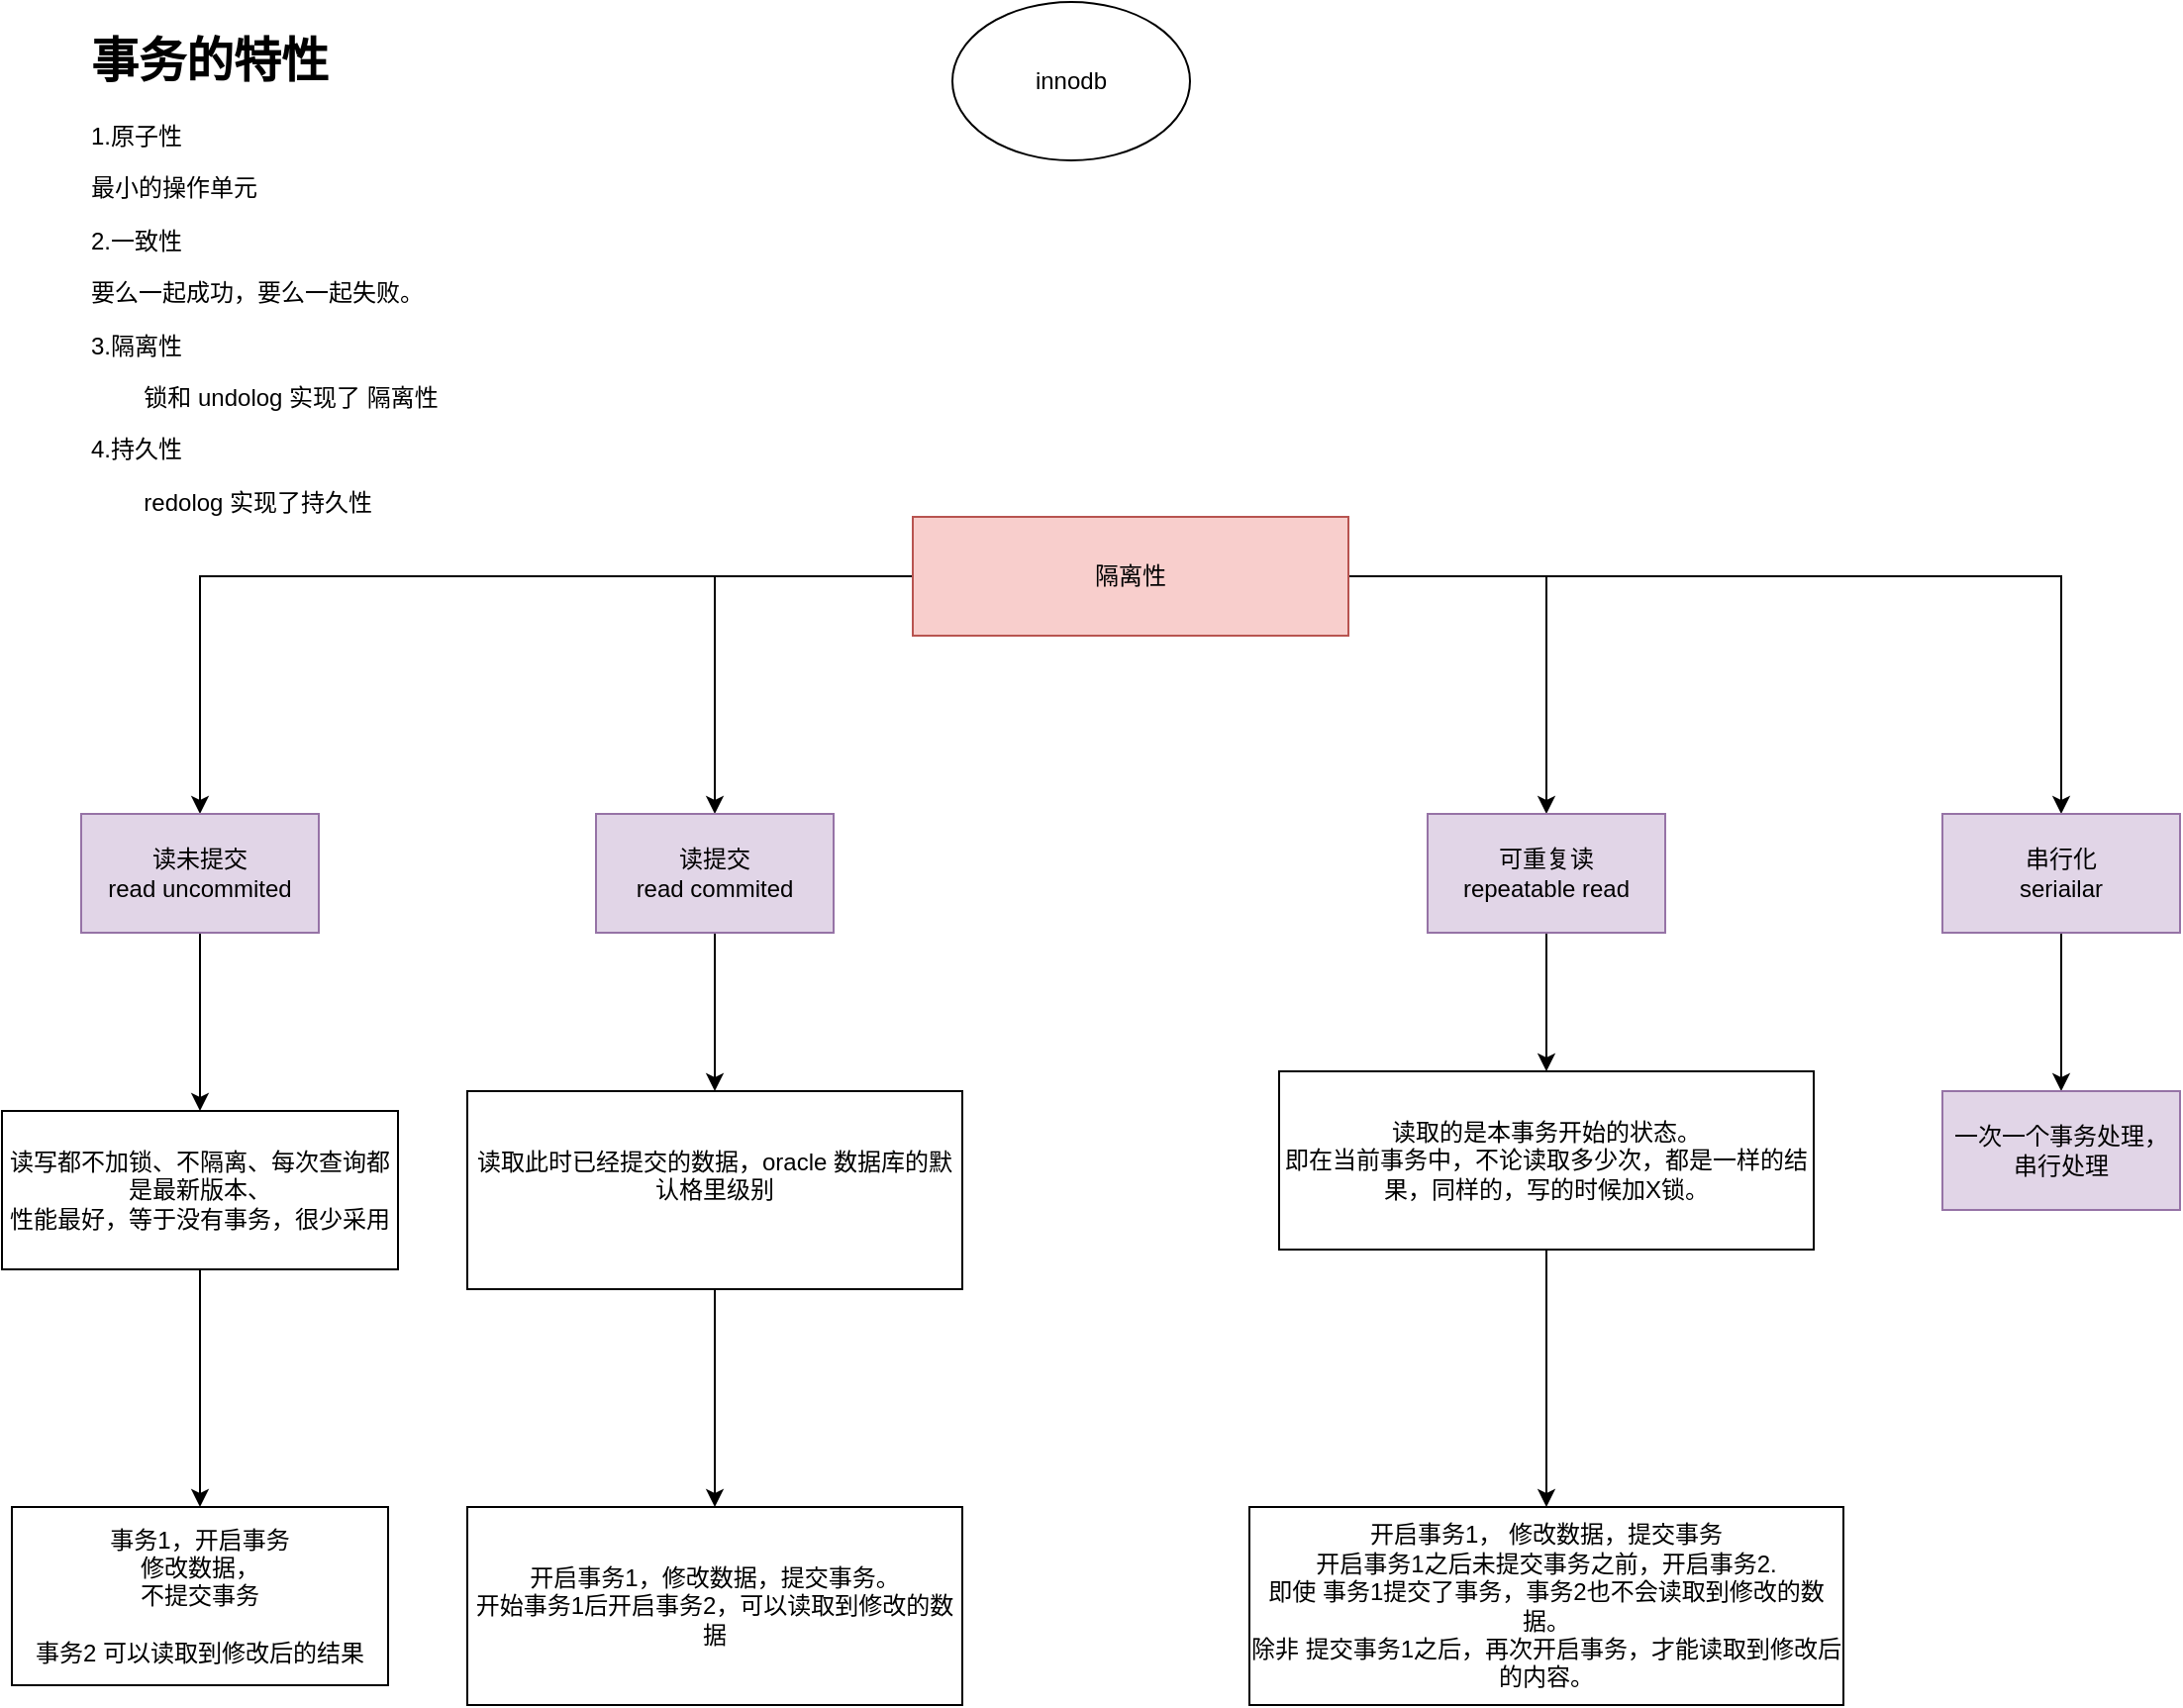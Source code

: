 <mxfile version="23.1.6" type="github">
  <diagram name="Page-1" id="y9tZOpb5WZTJpGTc20qA">
    <mxGraphModel dx="2212" dy="795" grid="1" gridSize="10" guides="1" tooltips="1" connect="1" arrows="1" fold="1" page="1" pageScale="1" pageWidth="850" pageHeight="1100" math="0" shadow="0">
      <root>
        <mxCell id="0" />
        <mxCell id="1" parent="0" />
        <mxCell id="5SQU8DpvYNsy1SVrQFl--8" style="edgeStyle=orthogonalEdgeStyle;rounded=0;orthogonalLoop=1;jettySize=auto;html=1;entryX=0.5;entryY=0;entryDx=0;entryDy=0;" edge="1" parent="1" source="5SQU8DpvYNsy1SVrQFl--1" target="5SQU8DpvYNsy1SVrQFl--4">
          <mxGeometry relative="1" as="geometry" />
        </mxCell>
        <mxCell id="5SQU8DpvYNsy1SVrQFl--9" style="edgeStyle=orthogonalEdgeStyle;rounded=0;orthogonalLoop=1;jettySize=auto;html=1;entryX=0.5;entryY=0;entryDx=0;entryDy=0;" edge="1" parent="1" source="5SQU8DpvYNsy1SVrQFl--1" target="5SQU8DpvYNsy1SVrQFl--5">
          <mxGeometry relative="1" as="geometry" />
        </mxCell>
        <mxCell id="5SQU8DpvYNsy1SVrQFl--10" style="edgeStyle=orthogonalEdgeStyle;rounded=0;orthogonalLoop=1;jettySize=auto;html=1;entryX=0.5;entryY=0;entryDx=0;entryDy=0;" edge="1" parent="1" source="5SQU8DpvYNsy1SVrQFl--1" target="5SQU8DpvYNsy1SVrQFl--6">
          <mxGeometry relative="1" as="geometry" />
        </mxCell>
        <mxCell id="5SQU8DpvYNsy1SVrQFl--11" style="edgeStyle=orthogonalEdgeStyle;rounded=0;orthogonalLoop=1;jettySize=auto;html=1;entryX=0.5;entryY=0;entryDx=0;entryDy=0;" edge="1" parent="1" source="5SQU8DpvYNsy1SVrQFl--1" target="5SQU8DpvYNsy1SVrQFl--7">
          <mxGeometry relative="1" as="geometry" />
        </mxCell>
        <mxCell id="5SQU8DpvYNsy1SVrQFl--1" value="隔离性" style="rounded=0;whiteSpace=wrap;html=1;fillColor=#f8cecc;strokeColor=#b85450;" vertex="1" parent="1">
          <mxGeometry x="220" y="330" width="220" height="60" as="geometry" />
        </mxCell>
        <mxCell id="5SQU8DpvYNsy1SVrQFl--2" value="innodb" style="ellipse;whiteSpace=wrap;html=1;" vertex="1" parent="1">
          <mxGeometry x="240" y="70" width="120" height="80" as="geometry" />
        </mxCell>
        <mxCell id="5SQU8DpvYNsy1SVrQFl--3" value="&lt;h1&gt;事务的特性&lt;br&gt;&lt;/h1&gt;&lt;p&gt;1.原子性&lt;/p&gt;&lt;p&gt;最小的操作单元&lt;/p&gt;&lt;p&gt;2.一致性&lt;/p&gt;&lt;p&gt;要么一起成功，要么一起失败。&lt;/p&gt;&lt;p&gt;3.隔离性&lt;/p&gt;&lt;p&gt;&lt;span style=&quot;white-space: pre;&quot;&gt;&#x9;&lt;/span&gt;锁和 undolog 实现了 隔离性&lt;br&gt;&lt;/p&gt;&lt;p&gt;4.持久性&lt;/p&gt;&lt;p&gt;&lt;span style=&quot;white-space: pre;&quot;&gt;&#x9;&lt;/span&gt;redolog 实现了持久性&lt;br&gt;&lt;/p&gt;" style="text;html=1;spacing=5;spacingTop=-20;whiteSpace=wrap;overflow=hidden;rounded=0;" vertex="1" parent="1">
          <mxGeometry x="-200" y="80" width="340" height="280" as="geometry" />
        </mxCell>
        <mxCell id="5SQU8DpvYNsy1SVrQFl--13" style="edgeStyle=orthogonalEdgeStyle;rounded=0;orthogonalLoop=1;jettySize=auto;html=1;entryX=0.5;entryY=0;entryDx=0;entryDy=0;" edge="1" parent="1" source="5SQU8DpvYNsy1SVrQFl--4" target="5SQU8DpvYNsy1SVrQFl--12">
          <mxGeometry relative="1" as="geometry" />
        </mxCell>
        <mxCell id="5SQU8DpvYNsy1SVrQFl--4" value="&lt;div&gt;读未提交&lt;/div&gt;&lt;div&gt;read uncommited&lt;br&gt;&lt;/div&gt;" style="rounded=0;whiteSpace=wrap;html=1;fillColor=#e1d5e7;strokeColor=#9673a6;" vertex="1" parent="1">
          <mxGeometry x="-200" y="480" width="120" height="60" as="geometry" />
        </mxCell>
        <mxCell id="5SQU8DpvYNsy1SVrQFl--15" value="" style="edgeStyle=orthogonalEdgeStyle;rounded=0;orthogonalLoop=1;jettySize=auto;html=1;" edge="1" parent="1" source="5SQU8DpvYNsy1SVrQFl--5" target="5SQU8DpvYNsy1SVrQFl--14">
          <mxGeometry relative="1" as="geometry" />
        </mxCell>
        <mxCell id="5SQU8DpvYNsy1SVrQFl--5" value="&lt;div&gt;读提交&lt;/div&gt;&lt;div&gt;read commited&lt;br&gt;&lt;/div&gt;" style="rounded=0;whiteSpace=wrap;html=1;fillColor=#e1d5e7;strokeColor=#9673a6;" vertex="1" parent="1">
          <mxGeometry x="60" y="480" width="120" height="60" as="geometry" />
        </mxCell>
        <mxCell id="5SQU8DpvYNsy1SVrQFl--17" value="" style="edgeStyle=orthogonalEdgeStyle;rounded=0;orthogonalLoop=1;jettySize=auto;html=1;" edge="1" parent="1" source="5SQU8DpvYNsy1SVrQFl--6" target="5SQU8DpvYNsy1SVrQFl--16">
          <mxGeometry relative="1" as="geometry" />
        </mxCell>
        <mxCell id="5SQU8DpvYNsy1SVrQFl--6" value="&lt;div&gt;可重复读&lt;/div&gt;&lt;div&gt;repeatable read&lt;br&gt;&lt;/div&gt;" style="rounded=0;whiteSpace=wrap;html=1;fillColor=#e1d5e7;strokeColor=#9673a6;" vertex="1" parent="1">
          <mxGeometry x="480" y="480" width="120" height="60" as="geometry" />
        </mxCell>
        <mxCell id="5SQU8DpvYNsy1SVrQFl--25" value="" style="edgeStyle=orthogonalEdgeStyle;rounded=0;orthogonalLoop=1;jettySize=auto;html=1;" edge="1" parent="1" source="5SQU8DpvYNsy1SVrQFl--7" target="5SQU8DpvYNsy1SVrQFl--24">
          <mxGeometry relative="1" as="geometry" />
        </mxCell>
        <mxCell id="5SQU8DpvYNsy1SVrQFl--7" value="&lt;div&gt;串行化&lt;/div&gt;&lt;div&gt;seriailar&lt;br&gt;&lt;/div&gt;" style="rounded=0;whiteSpace=wrap;html=1;fillColor=#e1d5e7;strokeColor=#9673a6;" vertex="1" parent="1">
          <mxGeometry x="740" y="480" width="120" height="60" as="geometry" />
        </mxCell>
        <mxCell id="5SQU8DpvYNsy1SVrQFl--19" style="edgeStyle=orthogonalEdgeStyle;rounded=0;orthogonalLoop=1;jettySize=auto;html=1;entryX=0.5;entryY=0;entryDx=0;entryDy=0;" edge="1" parent="1" source="5SQU8DpvYNsy1SVrQFl--12" target="5SQU8DpvYNsy1SVrQFl--18">
          <mxGeometry relative="1" as="geometry" />
        </mxCell>
        <mxCell id="5SQU8DpvYNsy1SVrQFl--12" value="&lt;div&gt;读写都不加锁、不隔离、每次查询都是最新版本、&lt;/div&gt;&lt;div&gt;性能最好，等于没有事务，很少采用&lt;br&gt;&lt;/div&gt;" style="rounded=0;whiteSpace=wrap;html=1;" vertex="1" parent="1">
          <mxGeometry x="-240" y="630" width="200" height="80" as="geometry" />
        </mxCell>
        <mxCell id="5SQU8DpvYNsy1SVrQFl--21" value="" style="edgeStyle=orthogonalEdgeStyle;rounded=0;orthogonalLoop=1;jettySize=auto;html=1;" edge="1" parent="1" source="5SQU8DpvYNsy1SVrQFl--14" target="5SQU8DpvYNsy1SVrQFl--20">
          <mxGeometry relative="1" as="geometry" />
        </mxCell>
        <mxCell id="5SQU8DpvYNsy1SVrQFl--14" value="&lt;div&gt;读取此时已经提交的数据，oracle 数据库的默认格里级别&lt;/div&gt;&lt;div&gt;&lt;br&gt;&lt;/div&gt;" style="rounded=0;whiteSpace=wrap;html=1;" vertex="1" parent="1">
          <mxGeometry x="-5" y="620" width="250" height="100" as="geometry" />
        </mxCell>
        <mxCell id="5SQU8DpvYNsy1SVrQFl--23" style="edgeStyle=orthogonalEdgeStyle;rounded=0;orthogonalLoop=1;jettySize=auto;html=1;" edge="1" parent="1" source="5SQU8DpvYNsy1SVrQFl--16" target="5SQU8DpvYNsy1SVrQFl--22">
          <mxGeometry relative="1" as="geometry" />
        </mxCell>
        <mxCell id="5SQU8DpvYNsy1SVrQFl--16" value="&lt;div&gt;读取的是本事务开始的状态。&lt;/div&gt;&lt;div&gt;即在当前事务中，不论读取多少次，都是一样的结果，同样的，写的时候加X锁。&lt;br&gt;&lt;/div&gt;" style="rounded=0;whiteSpace=wrap;html=1;" vertex="1" parent="1">
          <mxGeometry x="405" y="610" width="270" height="90" as="geometry" />
        </mxCell>
        <mxCell id="5SQU8DpvYNsy1SVrQFl--18" value="&lt;div&gt;事务1，开启事务&lt;/div&gt;&lt;div&gt;修改数据，&lt;/div&gt;&lt;div&gt;不提交事务&lt;/div&gt;&lt;div&gt;&lt;br&gt;&lt;/div&gt;&lt;div&gt;事务2 可以读取到修改后的结果&lt;br&gt;&lt;/div&gt;" style="rounded=0;whiteSpace=wrap;html=1;" vertex="1" parent="1">
          <mxGeometry x="-235" y="830" width="190" height="90" as="geometry" />
        </mxCell>
        <mxCell id="5SQU8DpvYNsy1SVrQFl--20" value="&lt;div&gt;开启事务1，修改数据，提交事务。&lt;/div&gt;&lt;div&gt;开始事务1后开启事务2，可以读取到修改的数据&lt;br&gt;&lt;/div&gt;" style="rounded=0;whiteSpace=wrap;html=1;" vertex="1" parent="1">
          <mxGeometry x="-5" y="830" width="250" height="100" as="geometry" />
        </mxCell>
        <mxCell id="5SQU8DpvYNsy1SVrQFl--22" value="&lt;div&gt;开启事务1， 修改数据，提交事务&lt;/div&gt;&lt;div&gt;开启事务1之后未提交事务之前，开启事务2.&lt;/div&gt;&lt;div&gt;即使 事务1提交了事务，事务2也不会读取到修改的数据。&lt;/div&gt;&lt;div&gt;除非 提交事务1之后，再次开启事务，才能读取到修改后的内容。&lt;br&gt;&lt;/div&gt;" style="rounded=0;whiteSpace=wrap;html=1;" vertex="1" parent="1">
          <mxGeometry x="390" y="830" width="300" height="100" as="geometry" />
        </mxCell>
        <mxCell id="5SQU8DpvYNsy1SVrQFl--24" value="一次一个事务处理，串行处理" style="rounded=0;whiteSpace=wrap;html=1;fillColor=#e1d5e7;strokeColor=#9673a6;" vertex="1" parent="1">
          <mxGeometry x="740" y="620" width="120" height="60" as="geometry" />
        </mxCell>
      </root>
    </mxGraphModel>
  </diagram>
</mxfile>
